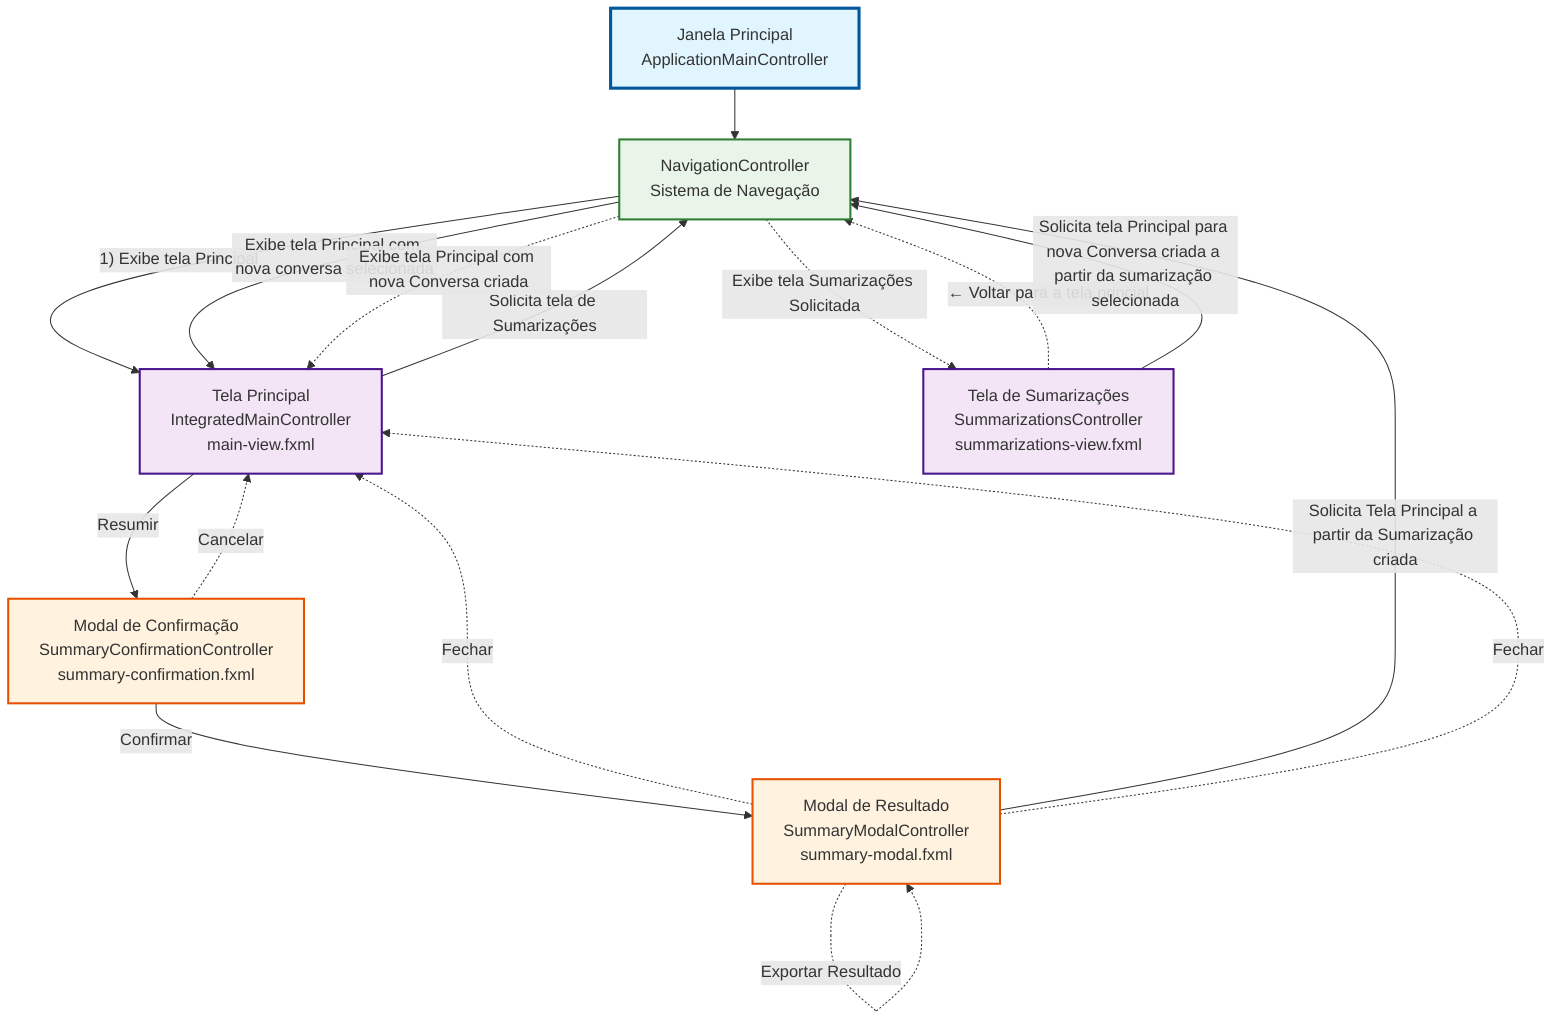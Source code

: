 graph TB
    %% Janela Principal
    APP[Janela Principal<br/>ApplicationMainController]
    NAV[NavigationController<br/>Sistema de Navegação]
    
    %% Views Principais
    MAIN[Tela Principal<br/>IntegratedMainController<br/>main-view.fxml]
    SUMM_VIEW[Tela de Sumarizações<br/>SummarizationsController<br/>summarizations-view.fxml]
    
    %% Modais da Tela Principal
    CONF_MODAL[Modal de Confirmação<br/>SummaryConfirmationController<br/>summary-confirmation.fxml]
    SUMM_MODAL[Modal de Resultado<br/>SummaryModalController<br/>summary-modal.fxml]
    
    %% Fluxo Principal
    APP --> NAV
    NAV --> |"1) Exibe tela Principal"| MAIN
    
    %% Navegação entre telas
    MAIN -->|"Solicita tela de Sumarizações"| NAV
    NAV -.->|"Exibe tela Sumarizações Solicitada"| SUMM_VIEW
    SUMM_VIEW -.->|"← Voltar para a tela princial"| NAV
    SUMM_VIEW -->|"Solicita tela Principal para nova Conversa criada a partir da sumarização selecionada"| NAV
    NAV --> |"Exibe tela Principal com nova conversa selecionada"| MAIN
    
    %% Modais da Tela Principal para Sumarização
    MAIN -->|"Resumir"| CONF_MODAL
    CONF_MODAL --> |"Confirmar"| SUMM_MODAL
    CONF_MODAL -.->|"Cancelar"| MAIN
    SUMM_MODAL -.->|"Fechar"| MAIN

    %% Modal do Processamento de Sumarização
    SUMM_MODAL -.->|"Exibe Processamndo..."| SUMM_MODAL
    SUMM_MODAL -.->|"Exibe resultado formatado"| SUMM_MODAL
    SUMM_MODAL -->|"Solicita Tela Principal a partir da Sumarização criada"| NAV
    NAV -.-> |"Exibe tela Principal com nova Conversa criada"| MAIN
    SUMM_MODAL -.->|"Copiar Resultado (Area de Transferência)"| SUMM_MODAL
    SUMM_MODAL -.->|"Exportar Resultado"| SUMM_MODAL
    SUMM_MODAL -.->|"Fechar"| MAIN

    %% Links de Navegação

    
    %% Estilos
    classDef window fill:#e1f5fe,stroke:#01579b,stroke-width:3px
    classDef view fill:#f3e5f5,stroke:#4a148c,stroke-width:2px
    classDef modal fill:#fff3e0,stroke:#e65100,stroke-width:2px
    classDef navigation fill:#e8f5e8,stroke:#2e7d32,stroke-width:2px
    
    class APP window
    class NAV navigation
    class MAIN,SUMM_VIEW view
    class CONF_MODAL,SUMM_MODAL modal